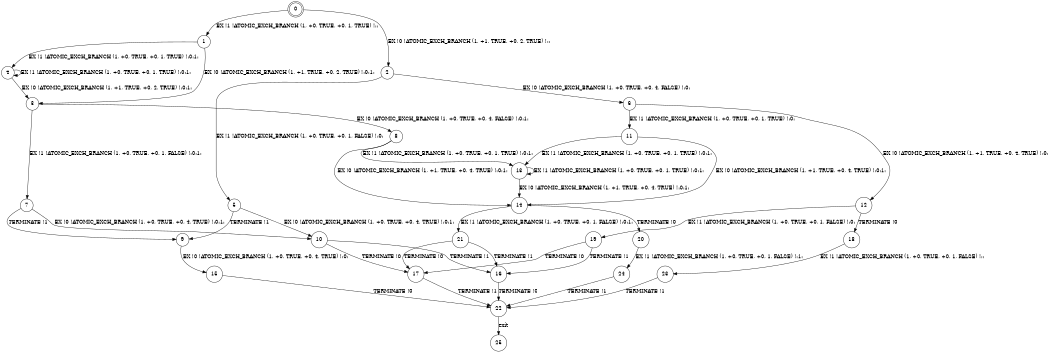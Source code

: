 digraph BCG {
size = "7, 10.5";
center = TRUE;
node [shape = circle];
0 [peripheries = 2];
0 -> 1 [label = "EX !1 !ATOMIC_EXCH_BRANCH (1, +0, TRUE, +0, 1, TRUE) !::"];
0 -> 2 [label = "EX !0 !ATOMIC_EXCH_BRANCH (1, +1, TRUE, +0, 2, TRUE) !::"];
1 -> 3 [label = "EX !0 !ATOMIC_EXCH_BRANCH (1, +1, TRUE, +0, 2, TRUE) !:0:1:"];
1 -> 4 [label = "EX !1 !ATOMIC_EXCH_BRANCH (1, +0, TRUE, +0, 1, TRUE) !:0:1:"];
2 -> 5 [label = "EX !1 !ATOMIC_EXCH_BRANCH (1, +0, TRUE, +0, 1, FALSE) !:0:"];
2 -> 6 [label = "EX !0 !ATOMIC_EXCH_BRANCH (1, +0, TRUE, +0, 4, FALSE) !:0:"];
3 -> 7 [label = "EX !1 !ATOMIC_EXCH_BRANCH (1, +0, TRUE, +0, 1, FALSE) !:0:1:"];
3 -> 8 [label = "EX !0 !ATOMIC_EXCH_BRANCH (1, +0, TRUE, +0, 4, FALSE) !:0:1:"];
4 -> 3 [label = "EX !0 !ATOMIC_EXCH_BRANCH (1, +1, TRUE, +0, 2, TRUE) !:0:1:"];
4 -> 4 [label = "EX !1 !ATOMIC_EXCH_BRANCH (1, +0, TRUE, +0, 1, TRUE) !:0:1:"];
5 -> 9 [label = "TERMINATE !1"];
5 -> 10 [label = "EX !0 !ATOMIC_EXCH_BRANCH (1, +0, TRUE, +0, 4, TRUE) !:0:1:"];
6 -> 11 [label = "EX !1 !ATOMIC_EXCH_BRANCH (1, +0, TRUE, +0, 1, TRUE) !:0:"];
6 -> 12 [label = "EX !0 !ATOMIC_EXCH_BRANCH (1, +1, TRUE, +0, 4, TRUE) !:0:"];
7 -> 9 [label = "TERMINATE !1"];
7 -> 10 [label = "EX !0 !ATOMIC_EXCH_BRANCH (1, +0, TRUE, +0, 4, TRUE) !:0:1:"];
8 -> 13 [label = "EX !1 !ATOMIC_EXCH_BRANCH (1, +0, TRUE, +0, 1, TRUE) !:0:1:"];
8 -> 14 [label = "EX !0 !ATOMIC_EXCH_BRANCH (1, +1, TRUE, +0, 4, TRUE) !:0:1:"];
9 -> 15 [label = "EX !0 !ATOMIC_EXCH_BRANCH (1, +0, TRUE, +0, 4, TRUE) !:0:"];
10 -> 16 [label = "TERMINATE !1"];
10 -> 17 [label = "TERMINATE !0"];
11 -> 13 [label = "EX !1 !ATOMIC_EXCH_BRANCH (1, +0, TRUE, +0, 1, TRUE) !:0:1:"];
11 -> 14 [label = "EX !0 !ATOMIC_EXCH_BRANCH (1, +1, TRUE, +0, 4, TRUE) !:0:1:"];
12 -> 18 [label = "TERMINATE !0"];
12 -> 19 [label = "EX !1 !ATOMIC_EXCH_BRANCH (1, +0, TRUE, +0, 1, FALSE) !:0:"];
13 -> 13 [label = "EX !1 !ATOMIC_EXCH_BRANCH (1, +0, TRUE, +0, 1, TRUE) !:0:1:"];
13 -> 14 [label = "EX !0 !ATOMIC_EXCH_BRANCH (1, +1, TRUE, +0, 4, TRUE) !:0:1:"];
14 -> 20 [label = "TERMINATE !0"];
14 -> 21 [label = "EX !1 !ATOMIC_EXCH_BRANCH (1, +0, TRUE, +0, 1, FALSE) !:0:1:"];
15 -> 22 [label = "TERMINATE !0"];
16 -> 22 [label = "TERMINATE !0"];
17 -> 22 [label = "TERMINATE !1"];
18 -> 23 [label = "EX !1 !ATOMIC_EXCH_BRANCH (1, +0, TRUE, +0, 1, FALSE) !::"];
19 -> 16 [label = "TERMINATE !1"];
19 -> 17 [label = "TERMINATE !0"];
20 -> 24 [label = "EX !1 !ATOMIC_EXCH_BRANCH (1, +0, TRUE, +0, 1, FALSE) !:1:"];
21 -> 16 [label = "TERMINATE !1"];
21 -> 17 [label = "TERMINATE !0"];
22 -> 25 [label = "exit"];
23 -> 22 [label = "TERMINATE !1"];
24 -> 22 [label = "TERMINATE !1"];
}
